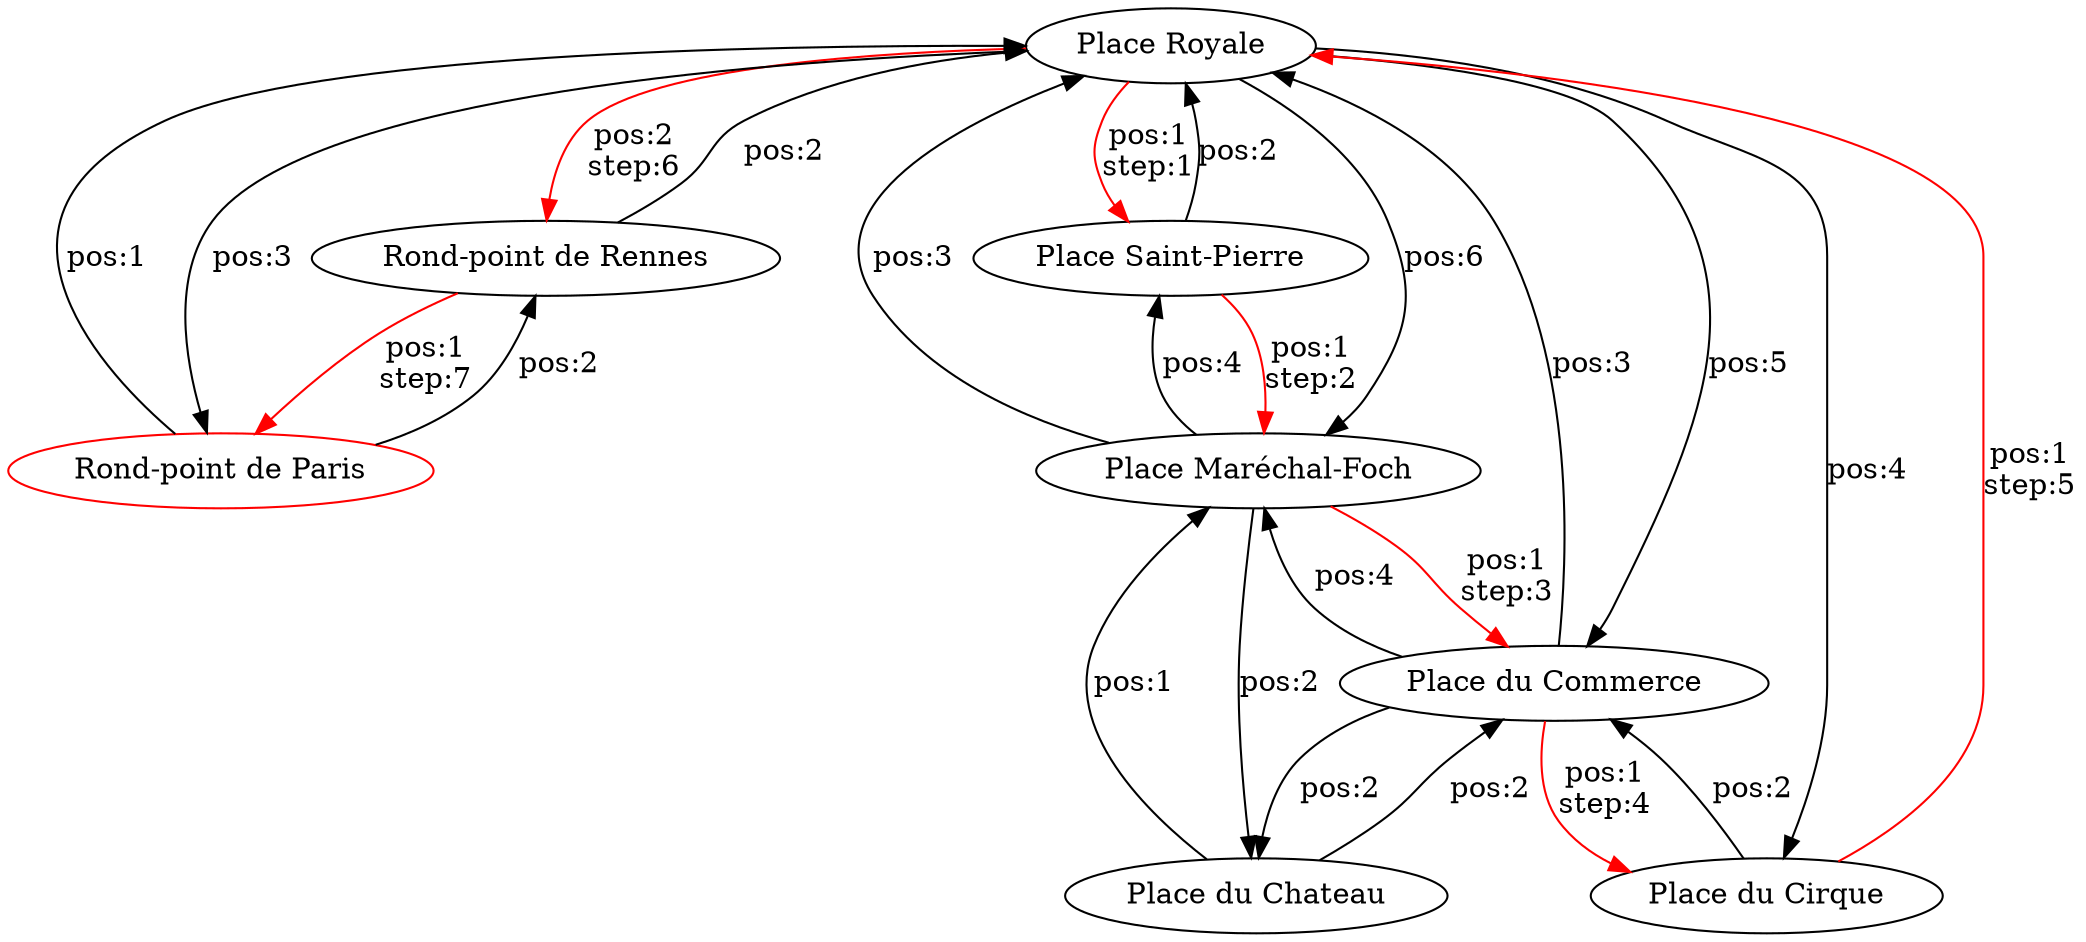 digraph {
	Place_Royale [label="Place Royale"];
	Rond_point_de_Rennes [label="Rond-point de Rennes"];
	Rond_point_de_Paris [label="Rond-point de Paris",color="red"];
	Place_Saint_Pierre [label="Place Saint-Pierre"];
	Place_Marechal_Foch [label="Place Maréchal-Foch"];
	Place_du_Chateau [label="Place du Chateau"];
	Place_du_Commerce [label="Place du Commerce"];
	Place_du_Cirque [label="Place du Cirque"];

	Place_Royale -> Rond_point_de_Rennes [label="pos:2\nstep:6\n",color=red];
	Rond_point_de_Rennes -> Rond_point_de_Paris [label="pos:1\nstep:7\n",color=red];
	Rond_point_de_Paris -> Place_Royale [label="pos:1\n"];
	Place_Royale -> Place_Saint_Pierre [label="pos:1\nstep:1\n",color=red];
	Place_Saint_Pierre -> Place_Marechal_Foch [label="pos:1\nstep:2\n",color=red];
	Place_Royale -> Place_Marechal_Foch [label="pos:6\n"];
	Place_Royale -> Place_du_Commerce [label="pos:5\n"];
	Place_Royale -> Place_du_Cirque [label="pos:4\n"];
	Place_du_Cirque -> Place_du_Commerce [label="pos:2\n"];
	Place_du_Commerce -> Place_Marechal_Foch [label="pos:4\n"];
	Place_du_Commerce -> Place_du_Chateau [label="pos:2\n"];
	Place_du_Chateau -> Place_Marechal_Foch [label="pos:1\n"];
	Rond_point_de_Rennes -> Place_Royale [label="pos:2\n"];
	Rond_point_de_Paris -> Rond_point_de_Rennes [label="pos:2\n"];
	Place_Royale -> Rond_point_de_Paris [label="pos:3\n"];
	Place_Saint_Pierre -> Place_Royale [label="pos:2\n"];
	Place_Marechal_Foch -> Place_Saint_Pierre [label="pos:4\n"];
	Place_Marechal_Foch -> Place_Royale [label="pos:3\n"];
	Place_du_Commerce -> Place_Royale [label="pos:3\n"];
	Place_du_Cirque -> Place_Royale [label="pos:1\nstep:5\n",color=red];
	Place_du_Commerce -> Place_du_Cirque [label="pos:1\nstep:4\n",color=red];
	Place_Marechal_Foch -> Place_du_Commerce [label="pos:1\nstep:3\n",color=red];
	Place_du_Chateau -> Place_du_Commerce [label="pos:2\n"];
	Place_Marechal_Foch -> Place_du_Chateau [label="pos:2\n"];
}
